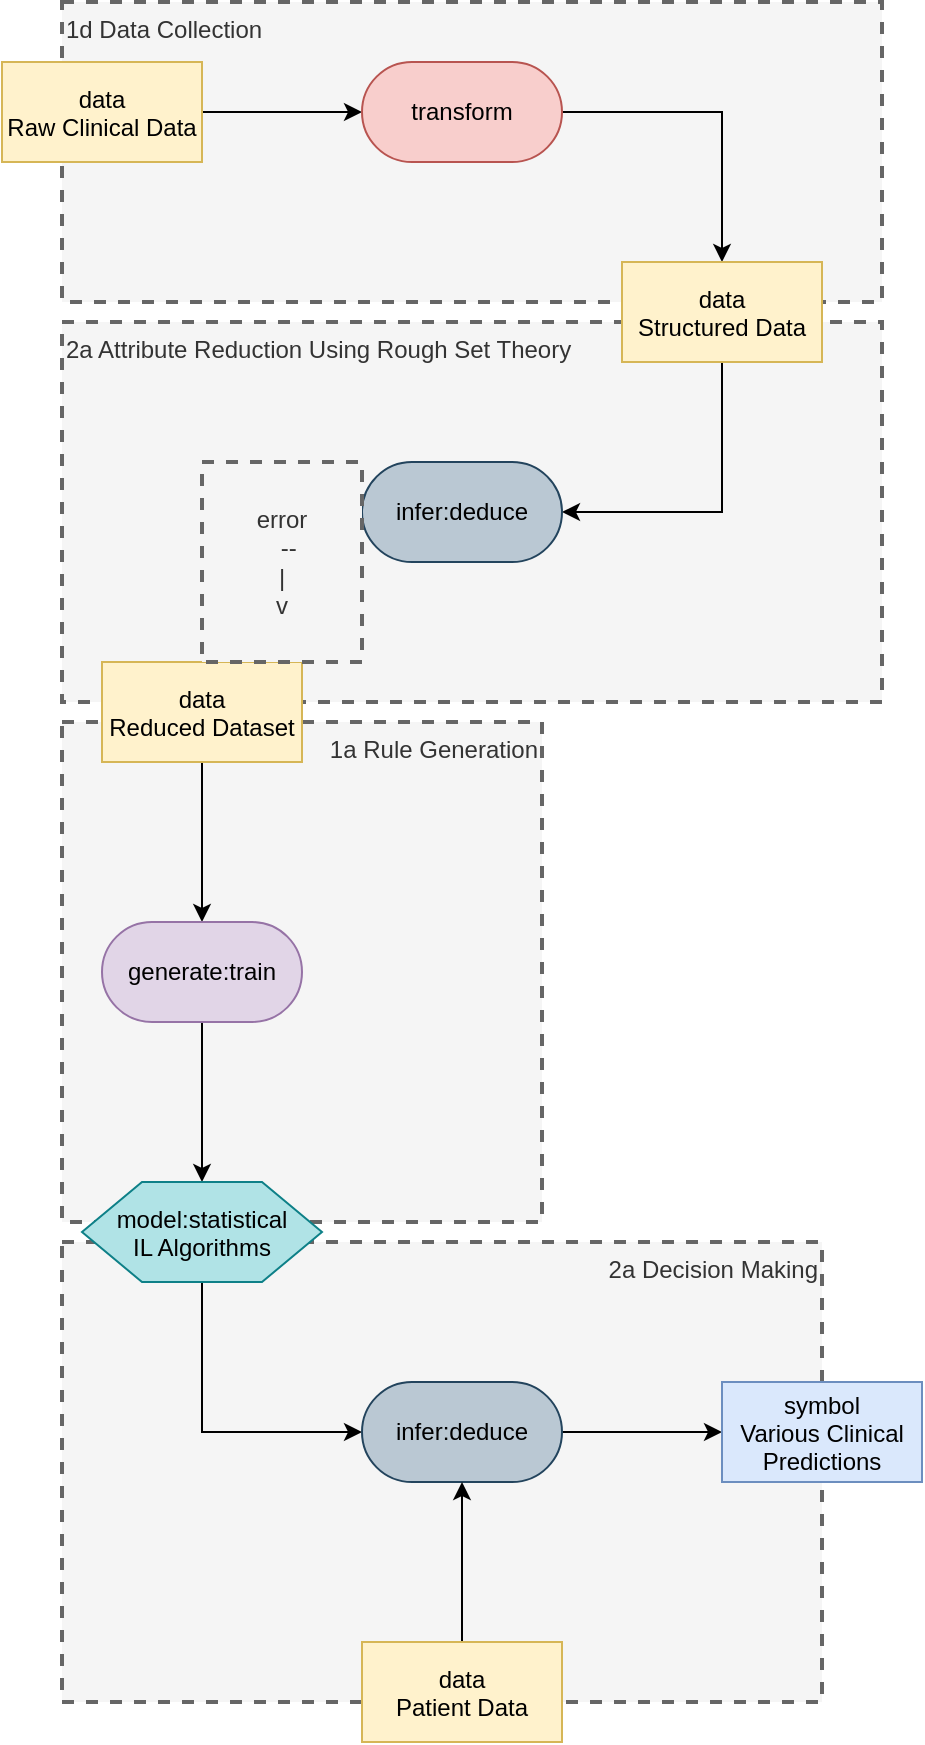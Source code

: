 <mxfile version="27.0.4" pages="2">
  <diagram name="Page-1" id="4R4HbyzW2zrfsN6rx2fl">
    <mxGraphModel dx="786" dy="471" grid="1" gridSize="10" guides="1" tooltips="1" connect="1" arrows="1" fold="1" page="1" pageScale="1" pageWidth="3300" pageHeight="4681" math="0" shadow="0">
      <root>
        <mxCell id="0" />
        <mxCell id="1" parent="0" />
        <mxCell id="RR2gA8lY_ycAd0ylY5Qf-24" value="2a Decision Making" style="text;html=1;align=right;verticalAlign=top;whiteSpace=wrap;rounded=0;dashed=1;fillColor=#f5f5f5;fontColor=#333333;strokeColor=#666666;strokeWidth=2;" name="text" vertex="1" parent="1">
          <mxGeometry x="370" y="820" width="380" height="230" as="geometry" />
        </mxCell>
        <mxCell id="RR2gA8lY_ycAd0ylY5Qf-23" value="1a Rule Generation" style="text;html=1;align=right;verticalAlign=top;whiteSpace=wrap;rounded=0;dashed=1;fillColor=#f5f5f5;fontColor=#333333;strokeColor=#666666;strokeWidth=2;" name="text" vertex="1" parent="1">
          <mxGeometry x="370" y="560" width="240" height="250" as="geometry" />
        </mxCell>
        <mxCell id="RR2gA8lY_ycAd0ylY5Qf-22" value="2a Attribute Reduction Using Rough Set Theory" style="text;html=1;align=left;verticalAlign=top;whiteSpace=wrap;rounded=0;dashed=1;fillColor=#f5f5f5;fontColor=#333333;strokeColor=#666666;strokeWidth=2;" name="text" vertex="1" parent="1">
          <mxGeometry x="370" y="360" width="410" height="190" as="geometry" />
        </mxCell>
        <mxCell id="RR2gA8lY_ycAd0ylY5Qf-21" value="1d Data Collection" style="text;html=1;align=left;verticalAlign=top;whiteSpace=wrap;rounded=0;dashed=1;fillColor=#f5f5f5;fontColor=#333333;strokeColor=#666666;strokeWidth=2;" name="text" vertex="1" parent="1">
          <mxGeometry x="370" y="200" width="410" height="150" as="geometry" />
        </mxCell>
        <mxCell id="RR2gA8lY_ycAd0ylY5Qf-3" style="edgeStyle=orthogonalEdgeStyle;rounded=0;orthogonalLoop=1;jettySize=auto;html=1;exitX=1;exitY=0.5;exitDx=0;exitDy=0;entryX=0;entryY=0.5;entryDx=0;entryDy=0;" edge="1" parent="1" source="RR2gA8lY_ycAd0ylY5Qf-1" target="RR2gA8lY_ycAd0ylY5Qf-2">
          <mxGeometry relative="1" as="geometry" />
        </mxCell>
        <mxCell id="RR2gA8lY_ycAd0ylY5Qf-1" value="data&#xa;Raw Clinical Data" style="rectangle;fillColor=#fff2cc;strokeColor=#d6b656;" name="data" vertex="1" parent="1">
          <mxGeometry x="340" y="230" width="100" height="50" as="geometry" />
        </mxCell>
        <mxCell id="RR2gA8lY_ycAd0ylY5Qf-5" style="edgeStyle=orthogonalEdgeStyle;rounded=0;orthogonalLoop=1;jettySize=auto;html=1;exitX=1;exitY=0.5;exitDx=0;exitDy=0;entryX=0.5;entryY=0;entryDx=0;entryDy=0;" edge="1" parent="1" source="RR2gA8lY_ycAd0ylY5Qf-2" target="RR2gA8lY_ycAd0ylY5Qf-4">
          <mxGeometry relative="1" as="geometry" />
        </mxCell>
        <mxCell id="RR2gA8lY_ycAd0ylY5Qf-2" value="transform" style="rounded=1;whiteSpace=wrap;html=1;arcSize=50;fillColor=#f8cecc;strokeColor=#b85450;" name="transform" vertex="1" parent="1">
          <mxGeometry x="520" y="230" width="100" height="50" as="geometry" />
        </mxCell>
        <mxCell id="RR2gA8lY_ycAd0ylY5Qf-7" style="edgeStyle=orthogonalEdgeStyle;rounded=0;orthogonalLoop=1;jettySize=auto;html=1;exitX=0.5;exitY=1;exitDx=0;exitDy=0;entryX=1;entryY=0.5;entryDx=0;entryDy=0;" edge="1" parent="1" source="RR2gA8lY_ycAd0ylY5Qf-4" target="RR2gA8lY_ycAd0ylY5Qf-6">
          <mxGeometry relative="1" as="geometry" />
        </mxCell>
        <mxCell id="RR2gA8lY_ycAd0ylY5Qf-4" value="data&#xa;Structured Data" style="rectangle;fillColor=#fff2cc;strokeColor=#d6b656;" name="data" vertex="1" parent="1">
          <mxGeometry x="650" y="330" width="100" height="50" as="geometry" />
        </mxCell>
        <mxCell id="RR2gA8lY_ycAd0ylY5Qf-6" value="infer:deduce" style="rounded=1;whiteSpace=wrap;html=1;arcSize=50;fillColor=#bac8d3;strokeColor=#23445d;" name="infer:deduce" vertex="1" parent="1">
          <mxGeometry x="520" y="430" width="100" height="50" as="geometry" />
        </mxCell>
        <mxCell id="RR2gA8lY_ycAd0ylY5Qf-12" style="edgeStyle=orthogonalEdgeStyle;rounded=0;orthogonalLoop=1;jettySize=auto;html=1;exitX=0.5;exitY=1;exitDx=0;exitDy=0;entryX=0.5;entryY=0;entryDx=0;entryDy=0;" edge="1" parent="1" source="RR2gA8lY_ycAd0ylY5Qf-8" target="RR2gA8lY_ycAd0ylY5Qf-11">
          <mxGeometry relative="1" as="geometry" />
        </mxCell>
        <mxCell id="RR2gA8lY_ycAd0ylY5Qf-8" value="data&#xa;Reduced Dataset" style="rectangle;fillColor=#fff2cc;strokeColor=#d6b656;" name="data" vertex="1" parent="1">
          <mxGeometry x="390" y="530" width="100" height="50" as="geometry" />
        </mxCell>
        <mxCell id="RR2gA8lY_ycAd0ylY5Qf-10" value="&lt;div&gt;error&lt;/div&gt;&lt;div&gt;&amp;nbsp; --&lt;/div&gt;&lt;div&gt;|&lt;/div&gt;&lt;div&gt;v&lt;/div&gt;" style="text;html=1;align=center;verticalAlign=middle;whiteSpace=wrap;rounded=0;dashed=1;fillColor=#f5f5f5;fontColor=#333333;strokeColor=#666666;strokeWidth=2;" name="text" vertex="1" parent="1">
          <mxGeometry x="440" y="430" width="80" height="100" as="geometry" />
        </mxCell>
        <mxCell id="RR2gA8lY_ycAd0ylY5Qf-14" style="edgeStyle=orthogonalEdgeStyle;rounded=0;orthogonalLoop=1;jettySize=auto;html=1;exitX=0.5;exitY=1;exitDx=0;exitDy=0;entryX=0.5;entryY=0;entryDx=0;entryDy=0;" edge="1" parent="1" source="RR2gA8lY_ycAd0ylY5Qf-11" target="RR2gA8lY_ycAd0ylY5Qf-13">
          <mxGeometry relative="1" as="geometry" />
        </mxCell>
        <mxCell id="RR2gA8lY_ycAd0ylY5Qf-11" value="generate:train" style="rounded=1;whiteSpace=wrap;html=1;arcSize=50;fillColor=#e1d5e7;strokeColor=#9673a6;" name="generate:train" vertex="1" parent="1">
          <mxGeometry x="390" y="660" width="100" height="50" as="geometry" />
        </mxCell>
        <mxCell id="RR2gA8lY_ycAd0ylY5Qf-16" style="edgeStyle=orthogonalEdgeStyle;rounded=0;orthogonalLoop=1;jettySize=auto;html=1;exitX=0.5;exitY=1;exitDx=0;exitDy=0;entryX=0;entryY=0.5;entryDx=0;entryDy=0;" edge="1" parent="1" source="RR2gA8lY_ycAd0ylY5Qf-13" target="RR2gA8lY_ycAd0ylY5Qf-15">
          <mxGeometry relative="1" as="geometry" />
        </mxCell>
        <mxCell id="RR2gA8lY_ycAd0ylY5Qf-13" value="model:statistical&#xa;IL Algorithms" style="shape=hexagon;perimeter=hexagonPerimeter2;fillColor=#b0e3e6;strokeColor=#0e8088;" name="model" vertex="1" parent="1">
          <mxGeometry x="380" y="790" width="120" height="50" as="geometry" />
        </mxCell>
        <mxCell id="RR2gA8lY_ycAd0ylY5Qf-20" style="edgeStyle=orthogonalEdgeStyle;rounded=0;orthogonalLoop=1;jettySize=auto;html=1;exitX=1;exitY=0.5;exitDx=0;exitDy=0;entryX=0;entryY=0.5;entryDx=0;entryDy=0;" edge="1" parent="1" source="RR2gA8lY_ycAd0ylY5Qf-15" target="RR2gA8lY_ycAd0ylY5Qf-19">
          <mxGeometry relative="1" as="geometry" />
        </mxCell>
        <mxCell id="RR2gA8lY_ycAd0ylY5Qf-15" value="infer:deduce" style="rounded=1;whiteSpace=wrap;html=1;arcSize=50;fillColor=#bac8d3;strokeColor=#23445d;" name="infer:deduce" vertex="1" parent="1">
          <mxGeometry x="520" y="890" width="100" height="50" as="geometry" />
        </mxCell>
        <mxCell id="RR2gA8lY_ycAd0ylY5Qf-18" style="edgeStyle=orthogonalEdgeStyle;rounded=0;orthogonalLoop=1;jettySize=auto;html=1;entryX=0.5;entryY=1;entryDx=0;entryDy=0;" edge="1" parent="1" source="RR2gA8lY_ycAd0ylY5Qf-17" target="RR2gA8lY_ycAd0ylY5Qf-15">
          <mxGeometry relative="1" as="geometry" />
        </mxCell>
        <mxCell id="RR2gA8lY_ycAd0ylY5Qf-17" value="data&#xa;Patient Data" style="rectangle;fillColor=#fff2cc;strokeColor=#d6b656;" name="data" vertex="1" parent="1">
          <mxGeometry x="520" y="1020" width="100" height="50" as="geometry" />
        </mxCell>
        <mxCell id="RR2gA8lY_ycAd0ylY5Qf-19" value="symbol&#xa;Various Clinical&#xa;Predictions" style="rectangle;fillColor=#dae8fc;strokeColor=#6c8ebf;" name="symbol" vertex="1" parent="1">
          <mxGeometry x="700" y="890" width="100" height="50" as="geometry" />
        </mxCell>
      </root>
    </mxGraphModel>
  </diagram>
  <diagram id="6Df8mVlSQtD8DtnUpbC5" name="Page-2">
    <mxGraphModel dx="786" dy="471" grid="1" gridSize="10" guides="1" tooltips="1" connect="1" arrows="1" fold="1" page="1" pageScale="1" pageWidth="3300" pageHeight="4681" math="0" shadow="0">
      <root>
        <mxCell id="0" />
        <mxCell id="1" parent="0" />
        <mxCell id="ZVcpCnshw0CFglN5Dtka-1" value="2a Decision Making" style="text;html=1;align=right;verticalAlign=top;whiteSpace=wrap;rounded=0;dashed=1;fillColor=#f5f5f5;fontColor=#333333;strokeColor=#666666;strokeWidth=2;" name="text" vertex="1" parent="1">
          <mxGeometry x="370" y="820" width="380" height="230" as="geometry" />
        </mxCell>
        <mxCell id="ZVcpCnshw0CFglN5Dtka-2" value="1a Rule Generation" style="text;html=1;align=right;verticalAlign=top;whiteSpace=wrap;rounded=0;dashed=1;fillColor=#f5f5f5;fontColor=#333333;strokeColor=#666666;strokeWidth=2;" name="text" vertex="1" parent="1">
          <mxGeometry x="370" y="560" width="240" height="250" as="geometry" />
        </mxCell>
        <mxCell id="ZVcpCnshw0CFglN5Dtka-3" value="2a Attribute Reduction Using Rough Set Theory" style="text;html=1;align=left;verticalAlign=top;whiteSpace=wrap;rounded=0;dashed=1;fillColor=#f5f5f5;fontColor=#333333;strokeColor=#666666;strokeWidth=2;" name="text" vertex="1" parent="1">
          <mxGeometry x="370" y="360" width="410" height="190" as="geometry" />
        </mxCell>
        <mxCell id="ZVcpCnshw0CFglN5Dtka-4" value="1d Data Collection" style="text;html=1;align=left;verticalAlign=top;whiteSpace=wrap;rounded=0;dashed=1;fillColor=#f5f5f5;fontColor=#333333;strokeColor=#666666;strokeWidth=2;" name="text" vertex="1" parent="1">
          <mxGeometry x="370" y="200" width="410" height="150" as="geometry" />
        </mxCell>
        <mxCell id="ZVcpCnshw0CFglN5Dtka-5" style="edgeStyle=orthogonalEdgeStyle;rounded=0;orthogonalLoop=1;jettySize=auto;html=1;exitX=1;exitY=0.5;exitDx=0;exitDy=0;entryX=0;entryY=0.5;entryDx=0;entryDy=0;" edge="1" parent="1" source="ZVcpCnshw0CFglN5Dtka-6" target="ZVcpCnshw0CFglN5Dtka-8">
          <mxGeometry relative="1" as="geometry" />
        </mxCell>
        <mxCell id="ZVcpCnshw0CFglN5Dtka-6" value="data&#xa;Raw Clinical Data" style="rectangle;fillColor=#fff2cc;strokeColor=#d6b656;" name="data" vertex="1" parent="1">
          <mxGeometry x="340" y="230" width="100" height="50" as="geometry" />
        </mxCell>
        <mxCell id="ZVcpCnshw0CFglN5Dtka-7" style="edgeStyle=orthogonalEdgeStyle;rounded=0;orthogonalLoop=1;jettySize=auto;html=1;exitX=1;exitY=0.5;exitDx=0;exitDy=0;entryX=0.5;entryY=0;entryDx=0;entryDy=0;" edge="1" parent="1" source="ZVcpCnshw0CFglN5Dtka-8" target="ZVcpCnshw0CFglN5Dtka-10">
          <mxGeometry relative="1" as="geometry" />
        </mxCell>
        <mxCell id="ZVcpCnshw0CFglN5Dtka-8" value="transform" style="rounded=1;whiteSpace=wrap;html=1;arcSize=50;fillColor=#f8cecc;strokeColor=#b85450;" name="transform" vertex="1" parent="1">
          <mxGeometry x="520" y="230" width="100" height="50" as="geometry" />
        </mxCell>
        <mxCell id="ZVcpCnshw0CFglN5Dtka-25" style="edgeStyle=orthogonalEdgeStyle;rounded=0;orthogonalLoop=1;jettySize=auto;html=1;exitX=0.5;exitY=1;exitDx=0;exitDy=0;entryX=1;entryY=0.5;entryDx=0;entryDy=0;" edge="1" parent="1" source="ZVcpCnshw0CFglN5Dtka-10" target="ZVcpCnshw0CFglN5Dtka-24">
          <mxGeometry relative="1" as="geometry" />
        </mxCell>
        <mxCell id="ZVcpCnshw0CFglN5Dtka-10" value="data&#xa;Structured Data" style="rectangle;fillColor=#fff2cc;strokeColor=#d6b656;" name="data" vertex="1" parent="1">
          <mxGeometry x="650" y="330" width="100" height="50" as="geometry" />
        </mxCell>
        <mxCell id="ZVcpCnshw0CFglN5Dtka-12" style="edgeStyle=orthogonalEdgeStyle;rounded=0;orthogonalLoop=1;jettySize=auto;html=1;exitX=0.5;exitY=1;exitDx=0;exitDy=0;entryX=0.5;entryY=0;entryDx=0;entryDy=0;" edge="1" parent="1" source="ZVcpCnshw0CFglN5Dtka-13" target="ZVcpCnshw0CFglN5Dtka-16">
          <mxGeometry relative="1" as="geometry" />
        </mxCell>
        <mxCell id="ZVcpCnshw0CFglN5Dtka-13" value="data&#xa;Reduced Dataset" style="rectangle;fillColor=#fff2cc;strokeColor=#d6b656;" name="data" vertex="1" parent="1">
          <mxGeometry x="390" y="530" width="100" height="50" as="geometry" />
        </mxCell>
        <mxCell id="ZVcpCnshw0CFglN5Dtka-14" value="replaced infer:deduce with transform" style="text;html=1;align=center;verticalAlign=middle;whiteSpace=wrap;rounded=0;dashed=1;fillColor=#f5f5f5;fontColor=#333333;strokeColor=#666666;strokeWidth=2;" name="text" vertex="1" parent="1">
          <mxGeometry x="340" y="400" width="80" height="50" as="geometry" />
        </mxCell>
        <mxCell id="ZVcpCnshw0CFglN5Dtka-15" style="edgeStyle=orthogonalEdgeStyle;rounded=0;orthogonalLoop=1;jettySize=auto;html=1;exitX=0.5;exitY=1;exitDx=0;exitDy=0;entryX=0.5;entryY=0;entryDx=0;entryDy=0;" edge="1" parent="1" source="ZVcpCnshw0CFglN5Dtka-16" target="ZVcpCnshw0CFglN5Dtka-18">
          <mxGeometry relative="1" as="geometry" />
        </mxCell>
        <mxCell id="ZVcpCnshw0CFglN5Dtka-16" value="generate:train" style="rounded=1;whiteSpace=wrap;html=1;arcSize=50;fillColor=#e1d5e7;strokeColor=#9673a6;" name="generate:train" vertex="1" parent="1">
          <mxGeometry x="390" y="660" width="100" height="50" as="geometry" />
        </mxCell>
        <mxCell id="ZVcpCnshw0CFglN5Dtka-17" style="edgeStyle=orthogonalEdgeStyle;rounded=0;orthogonalLoop=1;jettySize=auto;html=1;exitX=0.5;exitY=1;exitDx=0;exitDy=0;entryX=0;entryY=0.5;entryDx=0;entryDy=0;" edge="1" parent="1" source="ZVcpCnshw0CFglN5Dtka-18" target="ZVcpCnshw0CFglN5Dtka-20">
          <mxGeometry relative="1" as="geometry" />
        </mxCell>
        <mxCell id="ZVcpCnshw0CFglN5Dtka-18" value="model:statistical&#xa;IL Algorithms" style="shape=hexagon;perimeter=hexagonPerimeter2;fillColor=#b0e3e6;strokeColor=#0e8088;" name="model" vertex="1" parent="1">
          <mxGeometry x="380" y="790" width="120" height="50" as="geometry" />
        </mxCell>
        <mxCell id="ZVcpCnshw0CFglN5Dtka-19" style="edgeStyle=orthogonalEdgeStyle;rounded=0;orthogonalLoop=1;jettySize=auto;html=1;exitX=1;exitY=0.5;exitDx=0;exitDy=0;entryX=0;entryY=0.5;entryDx=0;entryDy=0;" edge="1" parent="1" source="ZVcpCnshw0CFglN5Dtka-20" target="ZVcpCnshw0CFglN5Dtka-23">
          <mxGeometry relative="1" as="geometry" />
        </mxCell>
        <mxCell id="ZVcpCnshw0CFglN5Dtka-20" value="infer:deduce" style="rounded=1;whiteSpace=wrap;html=1;arcSize=50;fillColor=#bac8d3;strokeColor=#23445d;" name="infer:deduce" vertex="1" parent="1">
          <mxGeometry x="520" y="890" width="100" height="50" as="geometry" />
        </mxCell>
        <mxCell id="ZVcpCnshw0CFglN5Dtka-21" style="edgeStyle=orthogonalEdgeStyle;rounded=0;orthogonalLoop=1;jettySize=auto;html=1;entryX=0.5;entryY=1;entryDx=0;entryDy=0;" edge="1" parent="1" source="ZVcpCnshw0CFglN5Dtka-22" target="ZVcpCnshw0CFglN5Dtka-20">
          <mxGeometry relative="1" as="geometry" />
        </mxCell>
        <mxCell id="ZVcpCnshw0CFglN5Dtka-22" value="data&#xa;Patient Data" style="rectangle;fillColor=#fff2cc;strokeColor=#d6b656;" name="data" vertex="1" parent="1">
          <mxGeometry x="520" y="1020" width="100" height="50" as="geometry" />
        </mxCell>
        <mxCell id="ZVcpCnshw0CFglN5Dtka-23" value="symbol&#xa;Various Clinical&#xa;Predictions" style="rectangle;fillColor=#dae8fc;strokeColor=#6c8ebf;" name="symbol" vertex="1" parent="1">
          <mxGeometry x="700" y="890" width="100" height="50" as="geometry" />
        </mxCell>
        <mxCell id="ZVcpCnshw0CFglN5Dtka-26" style="edgeStyle=orthogonalEdgeStyle;rounded=0;orthogonalLoop=1;jettySize=auto;html=1;exitX=0;exitY=0.5;exitDx=0;exitDy=0;entryX=0.5;entryY=0;entryDx=0;entryDy=0;" edge="1" parent="1" source="ZVcpCnshw0CFglN5Dtka-24" target="ZVcpCnshw0CFglN5Dtka-13">
          <mxGeometry relative="1" as="geometry" />
        </mxCell>
        <mxCell id="ZVcpCnshw0CFglN5Dtka-24" value="transform" style="rounded=1;whiteSpace=wrap;html=1;arcSize=50;fillColor=#f8cecc;strokeColor=#b85450;" name="transform" vertex="1" parent="1">
          <mxGeometry x="520" y="430" width="100" height="50" as="geometry" />
        </mxCell>
      </root>
    </mxGraphModel>
  </diagram>
</mxfile>
